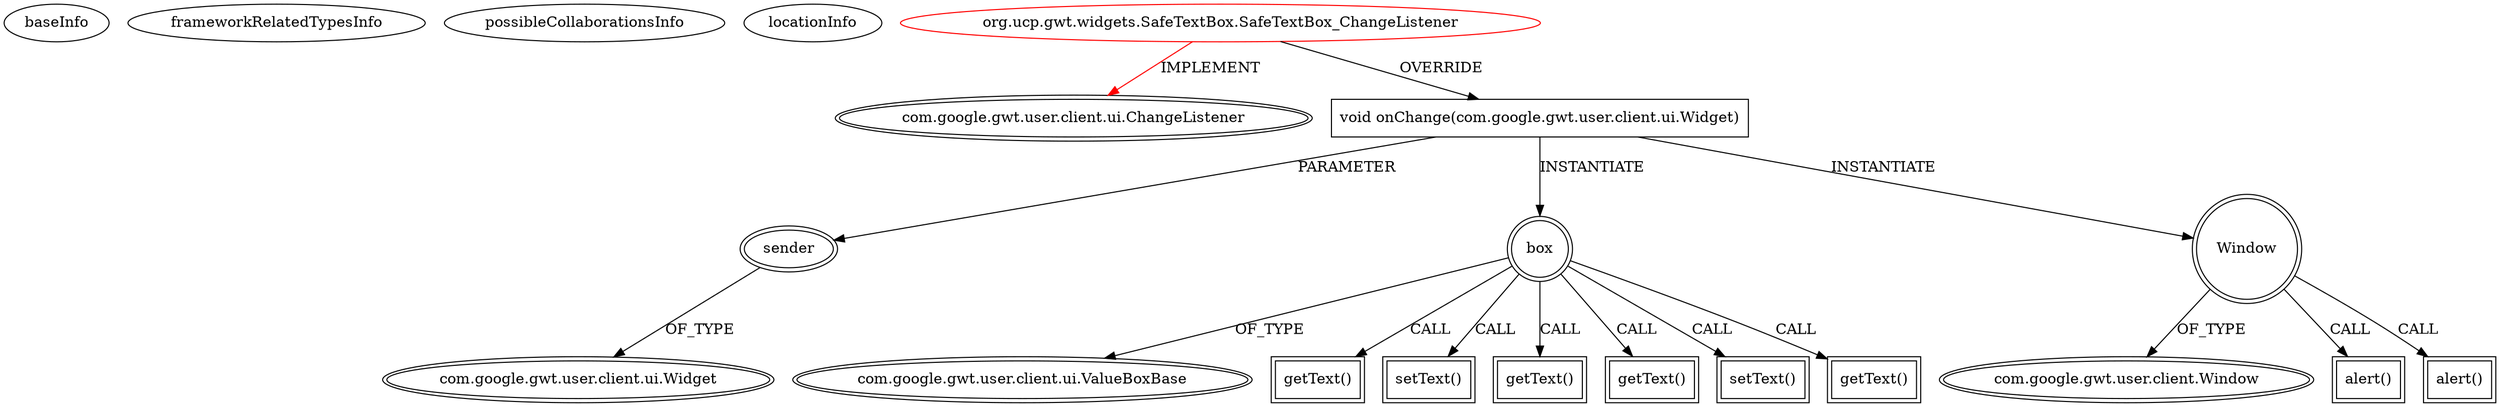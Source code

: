 digraph {
baseInfo[graphId=3000,category="extension_graph",isAnonymous=false,possibleRelation=false]
frameworkRelatedTypesInfo[0="com.google.gwt.user.client.ui.ChangeListener"]
possibleCollaborationsInfo[]
locationInfo[projectName="hmiguellima-ugat",filePath="/hmiguellima-ugat/ugat-master/src/org/ucp/gwt/widgets/SafeTextBox.java",contextSignature="SafeTextBox_ChangeListener",graphId="3000"]
0[label="org.ucp.gwt.widgets.SafeTextBox.SafeTextBox_ChangeListener",vertexType="ROOT_CLIENT_CLASS_DECLARATION",isFrameworkType=false,color=red]
1[label="com.google.gwt.user.client.ui.ChangeListener",vertexType="FRAMEWORK_INTERFACE_TYPE",isFrameworkType=true,peripheries=2]
2[label="void onChange(com.google.gwt.user.client.ui.Widget)",vertexType="OVERRIDING_METHOD_DECLARATION",isFrameworkType=false,shape=box]
3[label="sender",vertexType="PARAMETER_DECLARATION",isFrameworkType=true,peripheries=2]
4[label="com.google.gwt.user.client.ui.Widget",vertexType="FRAMEWORK_CLASS_TYPE",isFrameworkType=true,peripheries=2]
5[label="box",vertexType="VARIABLE_EXPRESION",isFrameworkType=true,peripheries=2,shape=circle]
7[label="com.google.gwt.user.client.ui.ValueBoxBase",vertexType="FRAMEWORK_CLASS_TYPE",isFrameworkType=true,peripheries=2]
6[label="getText()",vertexType="INSIDE_CALL",isFrameworkType=true,peripheries=2,shape=box]
8[label="Window",vertexType="VARIABLE_EXPRESION",isFrameworkType=true,peripheries=2,shape=circle]
10[label="com.google.gwt.user.client.Window",vertexType="FRAMEWORK_CLASS_TYPE",isFrameworkType=true,peripheries=2]
9[label="alert()",vertexType="INSIDE_CALL",isFrameworkType=true,peripheries=2,shape=box]
12[label="setText()",vertexType="INSIDE_CALL",isFrameworkType=true,peripheries=2,shape=box]
14[label="getText()",vertexType="INSIDE_CALL",isFrameworkType=true,peripheries=2,shape=box]
16[label="getText()",vertexType="INSIDE_CALL",isFrameworkType=true,peripheries=2,shape=box]
18[label="alert()",vertexType="INSIDE_CALL",isFrameworkType=true,peripheries=2,shape=box]
20[label="setText()",vertexType="INSIDE_CALL",isFrameworkType=true,peripheries=2,shape=box]
22[label="getText()",vertexType="INSIDE_CALL",isFrameworkType=true,peripheries=2,shape=box]
0->1[label="IMPLEMENT",color=red]
0->2[label="OVERRIDE"]
3->4[label="OF_TYPE"]
2->3[label="PARAMETER"]
2->5[label="INSTANTIATE"]
5->7[label="OF_TYPE"]
5->6[label="CALL"]
2->8[label="INSTANTIATE"]
8->10[label="OF_TYPE"]
8->9[label="CALL"]
5->12[label="CALL"]
5->14[label="CALL"]
5->16[label="CALL"]
8->18[label="CALL"]
5->20[label="CALL"]
5->22[label="CALL"]
}
